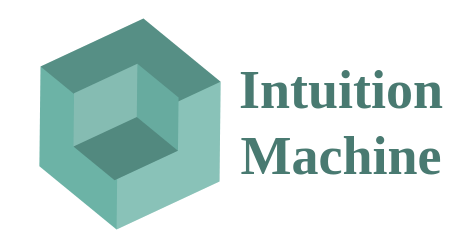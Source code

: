 <mxfile version="12.3.8" type="github" pages="1">
  <diagram id="KjCLcr777CeXuh56Vzgp" name="Page-1">
    <mxGraphModel dx="526" dy="341" grid="1" gridSize="10" guides="1" tooltips="1" connect="1" arrows="1" fold="1" page="1" pageScale="1" pageWidth="850" pageHeight="1100" math="0" shadow="0">
      <root>
        <mxCell id="0"/>
        <mxCell id="1" parent="0"/>
        <mxCell id="Z58XzRF4joGfe4loIMfG-18" value="" style="verticalLabelPosition=bottom;verticalAlign=top;html=1;shape=mxgraph.infographic.shadedCube;isoAngle=15;fillColor=#6CB3A6;strokeColor=none;rotation=-115;" parent="1" vertex="1">
          <mxGeometry x="61" y="111" width="90" height="100" as="geometry"/>
        </mxCell>
        <mxCell id="l-CDvTGbUFodCzUKEkij-2" value="Intuition&lt;br style=&quot;font-size: 27px;&quot;&gt;Machine" style="text;html=1;align=center;verticalAlign=middle;resizable=0;points=[];;autosize=1;fontSize=27;fontStyle=1;fontFamily=Lucida Console;fontColor=#497A71;" vertex="1" parent="1">
          <mxGeometry x="151" y="125" width="120" height="70" as="geometry"/>
        </mxCell>
        <mxCell id="Z58XzRF4joGfe4loIMfG-17" value="" style="verticalLabelPosition=bottom;verticalAlign=top;html=1;shape=mxgraph.infographic.shadedCube;isoAngle=15;fillColor=#67AB9F;strokeColor=none;rotation=65;" parent="1" vertex="1">
          <mxGeometry x="80" y="131" width="48" height="58" as="geometry"/>
        </mxCell>
      </root>
    </mxGraphModel>
  </diagram>
</mxfile>
